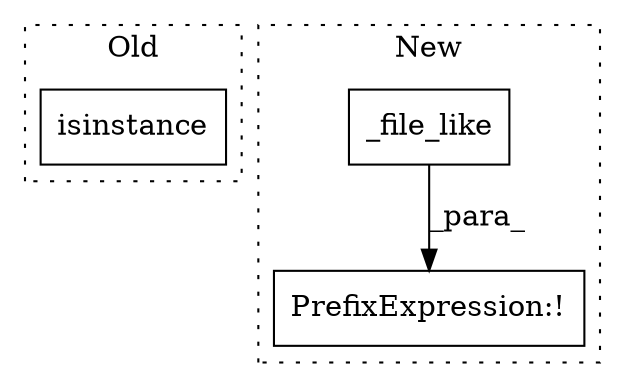 digraph G {
subgraph cluster0 {
1 [label="isinstance" a="32" s="1087,1110" l="11,1" shape="box"];
label = "Old";
style="dotted";
}
subgraph cluster1 {
2 [label="_file_like" a="32" s="1113,1129" l="11,1" shape="box"];
3 [label="PrefixExpression:!" a="38" s="1112" l="1" shape="box"];
label = "New";
style="dotted";
}
2 -> 3 [label="_para_"];
}